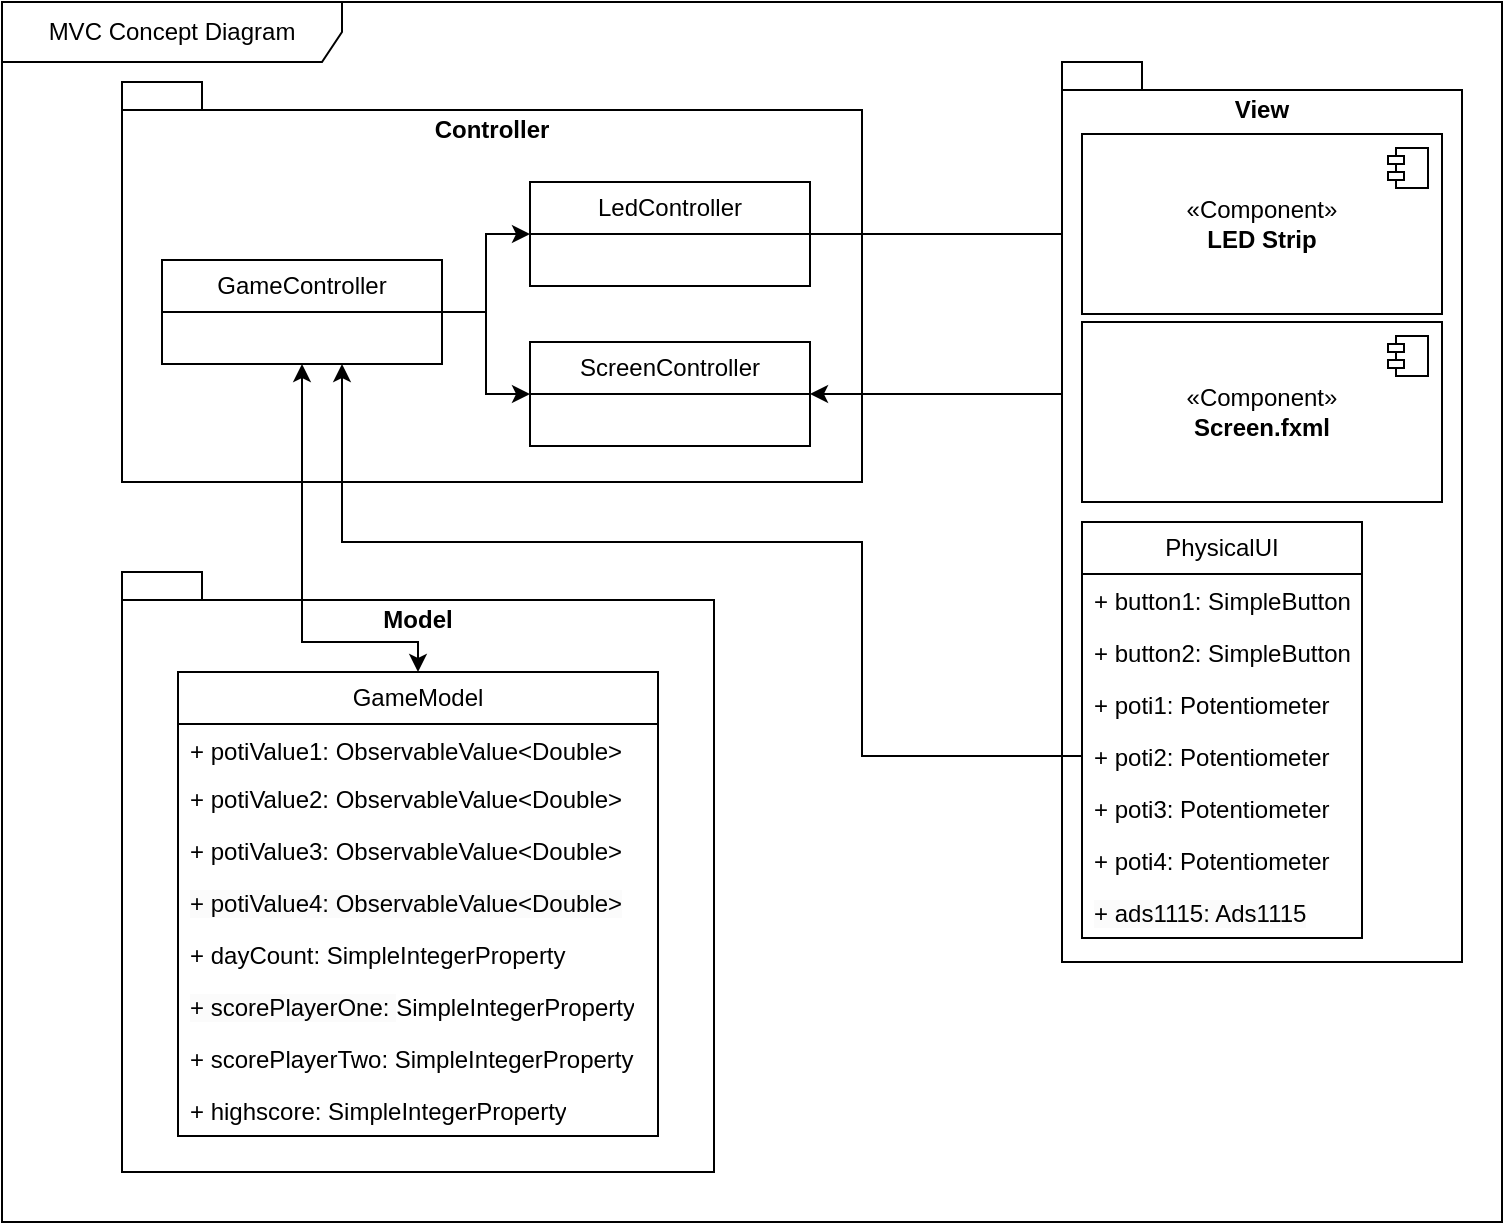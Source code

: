 <mxfile version="21.2.9" type="device">
  <diagram name="Seite-1" id="fOvd30tu-fD82u0pa9Tr">
    <mxGraphModel dx="1134" dy="686" grid="1" gridSize="10" guides="1" tooltips="1" connect="1" arrows="1" fold="1" page="1" pageScale="1" pageWidth="827" pageHeight="1169" math="0" shadow="0">
      <root>
        <mxCell id="0" />
        <mxCell id="1" parent="0" />
        <mxCell id="yz-FOdDoa7HWPcbYia1s-1" value="MVC Concept Diagram" style="shape=umlFrame;whiteSpace=wrap;html=1;pointerEvents=0;width=170;height=30;" vertex="1" parent="1">
          <mxGeometry x="10" width="750" height="610" as="geometry" />
        </mxCell>
        <mxCell id="yz-FOdDoa7HWPcbYia1s-2" value="Controller" style="shape=folder;fontStyle=1;spacingTop=10;tabWidth=40;tabHeight=14;tabPosition=left;html=1;whiteSpace=wrap;flipH=0;align=center;verticalAlign=top;" vertex="1" parent="1">
          <mxGeometry x="70" y="40" width="370" height="200" as="geometry" />
        </mxCell>
        <mxCell id="yz-FOdDoa7HWPcbYia1s-6" value="LedController" style="swimlane;fontStyle=0;childLayout=stackLayout;horizontal=1;startSize=26;fillColor=none;horizontalStack=0;resizeParent=1;resizeParentMax=0;resizeLast=0;collapsible=1;marginBottom=0;whiteSpace=wrap;html=1;" vertex="1" parent="1">
          <mxGeometry x="274" y="90" width="140" height="52" as="geometry" />
        </mxCell>
        <mxCell id="yz-FOdDoa7HWPcbYia1s-10" value="ScreenController" style="swimlane;fontStyle=0;childLayout=stackLayout;horizontal=1;startSize=26;fillColor=none;horizontalStack=0;resizeParent=1;resizeParentMax=0;resizeLast=0;collapsible=1;marginBottom=0;whiteSpace=wrap;html=1;" vertex="1" parent="1">
          <mxGeometry x="274" y="170" width="140" height="52" as="geometry" />
        </mxCell>
        <mxCell id="yz-FOdDoa7HWPcbYia1s-42" style="edgeStyle=orthogonalEdgeStyle;rounded=0;orthogonalLoop=1;jettySize=auto;html=1;entryX=0;entryY=0.5;entryDx=0;entryDy=0;" edge="1" parent="1" source="yz-FOdDoa7HWPcbYia1s-11" target="yz-FOdDoa7HWPcbYia1s-10">
          <mxGeometry relative="1" as="geometry" />
        </mxCell>
        <mxCell id="yz-FOdDoa7HWPcbYia1s-43" style="edgeStyle=orthogonalEdgeStyle;rounded=0;orthogonalLoop=1;jettySize=auto;html=1;entryX=0;entryY=0.5;entryDx=0;entryDy=0;" edge="1" parent="1" source="yz-FOdDoa7HWPcbYia1s-11" target="yz-FOdDoa7HWPcbYia1s-6">
          <mxGeometry relative="1" as="geometry" />
        </mxCell>
        <mxCell id="yz-FOdDoa7HWPcbYia1s-11" value="GameController" style="swimlane;fontStyle=0;childLayout=stackLayout;horizontal=1;startSize=26;fillColor=none;horizontalStack=0;resizeParent=1;resizeParentMax=0;resizeLast=0;collapsible=1;marginBottom=0;whiteSpace=wrap;html=1;" vertex="1" parent="1">
          <mxGeometry x="90" y="129" width="140" height="52" as="geometry" />
        </mxCell>
        <mxCell id="yz-FOdDoa7HWPcbYia1s-36" value="" style="group" vertex="1" connectable="0" parent="1">
          <mxGeometry x="70" y="285" width="296" height="300" as="geometry" />
        </mxCell>
        <mxCell id="yz-FOdDoa7HWPcbYia1s-3" value="Model" style="shape=folder;fontStyle=1;spacingTop=10;tabWidth=40;tabHeight=14;tabPosition=left;html=1;whiteSpace=wrap;verticalAlign=top;" vertex="1" parent="yz-FOdDoa7HWPcbYia1s-36">
          <mxGeometry width="296" height="300" as="geometry" />
        </mxCell>
        <mxCell id="yz-FOdDoa7HWPcbYia1s-26" value="GameModel" style="swimlane;fontStyle=0;childLayout=stackLayout;horizontal=1;startSize=26;fillColor=none;horizontalStack=0;resizeParent=1;resizeParentMax=0;resizeLast=0;collapsible=1;marginBottom=0;whiteSpace=wrap;html=1;" vertex="1" parent="yz-FOdDoa7HWPcbYia1s-36">
          <mxGeometry x="28" y="50" width="240" height="232" as="geometry">
            <mxRectangle x="90" y="400" width="110" height="30" as="alternateBounds" />
          </mxGeometry>
        </mxCell>
        <mxCell id="yz-FOdDoa7HWPcbYia1s-27" value="+ potiValue1: ObservableValue&amp;lt;Double&amp;gt;" style="text;strokeColor=none;fillColor=none;align=left;verticalAlign=top;spacingLeft=4;spacingRight=4;overflow=hidden;rotatable=0;points=[[0,0.5],[1,0.5]];portConstraint=eastwest;whiteSpace=wrap;html=1;" vertex="1" parent="yz-FOdDoa7HWPcbYia1s-26">
          <mxGeometry y="26" width="240" height="24" as="geometry" />
        </mxCell>
        <mxCell id="yz-FOdDoa7HWPcbYia1s-28" value="+ potiValue2: ObservableValue&amp;lt;Double&amp;gt;" style="text;strokeColor=none;fillColor=none;align=left;verticalAlign=top;spacingLeft=4;spacingRight=4;overflow=hidden;rotatable=0;points=[[0,0.5],[1,0.5]];portConstraint=eastwest;whiteSpace=wrap;html=1;" vertex="1" parent="yz-FOdDoa7HWPcbYia1s-26">
          <mxGeometry y="50" width="240" height="26" as="geometry" />
        </mxCell>
        <mxCell id="yz-FOdDoa7HWPcbYia1s-29" value="+ potiValue3: ObservableValue&amp;lt;Double&amp;gt;" style="text;strokeColor=none;fillColor=none;align=left;verticalAlign=top;spacingLeft=4;spacingRight=4;overflow=hidden;rotatable=0;points=[[0,0.5],[1,0.5]];portConstraint=eastwest;whiteSpace=wrap;html=1;" vertex="1" parent="yz-FOdDoa7HWPcbYia1s-26">
          <mxGeometry y="76" width="240" height="26" as="geometry" />
        </mxCell>
        <mxCell id="yz-FOdDoa7HWPcbYia1s-30" value="&lt;span style=&quot;color: rgb(0, 0, 0); font-family: Helvetica; font-size: 12px; font-style: normal; font-variant-ligatures: normal; font-variant-caps: normal; font-weight: 400; letter-spacing: normal; orphans: 2; text-align: left; text-indent: 0px; text-transform: none; widows: 2; word-spacing: 0px; -webkit-text-stroke-width: 0px; background-color: rgb(251, 251, 251); text-decoration-thickness: initial; text-decoration-style: initial; text-decoration-color: initial; float: none; display: inline !important;&quot;&gt;+ potiValue4: ObservableValue&amp;lt;Double&amp;gt;&lt;/span&gt;" style="text;strokeColor=none;fillColor=none;align=left;verticalAlign=top;spacingLeft=4;spacingRight=4;overflow=hidden;rotatable=0;points=[[0,0.5],[1,0.5]];portConstraint=eastwest;whiteSpace=wrap;html=1;" vertex="1" parent="yz-FOdDoa7HWPcbYia1s-26">
          <mxGeometry y="102" width="240" height="26" as="geometry" />
        </mxCell>
        <mxCell id="yz-FOdDoa7HWPcbYia1s-31" value="+ dayCount: SimpleIntegerProperty" style="text;strokeColor=none;fillColor=none;align=left;verticalAlign=top;spacingLeft=4;spacingRight=4;overflow=hidden;rotatable=0;points=[[0,0.5],[1,0.5]];portConstraint=eastwest;whiteSpace=wrap;html=1;" vertex="1" parent="yz-FOdDoa7HWPcbYia1s-26">
          <mxGeometry y="128" width="240" height="26" as="geometry" />
        </mxCell>
        <mxCell id="yz-FOdDoa7HWPcbYia1s-32" value="&lt;span style=&quot;color: rgb(0, 0, 0); font-family: Helvetica; font-size: 12px; font-style: normal; font-variant-ligatures: normal; font-variant-caps: normal; font-weight: 400; letter-spacing: normal; orphans: 2; text-align: left; text-indent: 0px; text-transform: none; widows: 2; word-spacing: 0px; -webkit-text-stroke-width: 0px; background-color: rgb(251, 251, 251); text-decoration-thickness: initial; text-decoration-style: initial; text-decoration-color: initial; float: none; display: inline !important;&quot;&gt;+&amp;nbsp;scorePlayerOne:&amp;nbsp;&lt;/span&gt;SimpleIntegerProperty" style="text;strokeColor=none;fillColor=none;align=left;verticalAlign=top;spacingLeft=4;spacingRight=4;overflow=hidden;rotatable=0;points=[[0,0.5],[1,0.5]];portConstraint=eastwest;whiteSpace=wrap;html=1;" vertex="1" parent="yz-FOdDoa7HWPcbYia1s-26">
          <mxGeometry y="154" width="240" height="26" as="geometry" />
        </mxCell>
        <mxCell id="yz-FOdDoa7HWPcbYia1s-33" value="+&amp;nbsp;scorePlayerTwo:&amp;nbsp;SimpleIntegerProperty" style="text;strokeColor=none;fillColor=none;align=left;verticalAlign=top;spacingLeft=4;spacingRight=4;overflow=hidden;rotatable=0;points=[[0,0.5],[1,0.5]];portConstraint=eastwest;whiteSpace=wrap;html=1;" vertex="1" parent="yz-FOdDoa7HWPcbYia1s-26">
          <mxGeometry y="180" width="240" height="26" as="geometry" />
        </mxCell>
        <mxCell id="yz-FOdDoa7HWPcbYia1s-34" value="+&amp;nbsp;highscore:&amp;nbsp;SimpleIntegerProperty" style="text;strokeColor=none;fillColor=none;align=left;verticalAlign=top;spacingLeft=4;spacingRight=4;overflow=hidden;rotatable=0;points=[[0,0.5],[1,0.5]];portConstraint=eastwest;whiteSpace=wrap;html=1;" vertex="1" parent="yz-FOdDoa7HWPcbYia1s-26">
          <mxGeometry y="206" width="240" height="26" as="geometry" />
        </mxCell>
        <mxCell id="yz-FOdDoa7HWPcbYia1s-39" style="edgeStyle=orthogonalEdgeStyle;rounded=0;orthogonalLoop=1;jettySize=auto;html=1;entryX=1;entryY=0.5;entryDx=0;entryDy=0;startArrow=classic;startFill=1;" edge="1" parent="1" source="yz-FOdDoa7HWPcbYia1s-20" target="yz-FOdDoa7HWPcbYia1s-10">
          <mxGeometry relative="1" as="geometry">
            <Array as="points">
              <mxPoint x="510" y="196" />
              <mxPoint x="510" y="196" />
            </Array>
          </mxGeometry>
        </mxCell>
        <mxCell id="yz-FOdDoa7HWPcbYia1s-40" style="edgeStyle=orthogonalEdgeStyle;rounded=0;orthogonalLoop=1;jettySize=auto;html=1;" edge="1" parent="1" source="yz-FOdDoa7HWPcbYia1s-6" target="yz-FOdDoa7HWPcbYia1s-18">
          <mxGeometry relative="1" as="geometry">
            <Array as="points">
              <mxPoint x="510" y="116" />
              <mxPoint x="510" y="116" />
            </Array>
          </mxGeometry>
        </mxCell>
        <mxCell id="yz-FOdDoa7HWPcbYia1s-44" style="edgeStyle=orthogonalEdgeStyle;rounded=0;orthogonalLoop=1;jettySize=auto;html=1;entryX=0.5;entryY=0;entryDx=0;entryDy=0;startArrow=classic;startFill=1;" edge="1" parent="1" source="yz-FOdDoa7HWPcbYia1s-11" target="yz-FOdDoa7HWPcbYia1s-26">
          <mxGeometry relative="1" as="geometry">
            <Array as="points">
              <mxPoint x="160" y="320" />
              <mxPoint x="218" y="320" />
            </Array>
          </mxGeometry>
        </mxCell>
        <mxCell id="yz-FOdDoa7HWPcbYia1s-4" value="View" style="shape=folder;fontStyle=1;spacingTop=10;tabWidth=40;tabHeight=14;tabPosition=left;html=1;whiteSpace=wrap;verticalAlign=top;" vertex="1" parent="1">
          <mxGeometry x="540" y="30" width="200" height="450" as="geometry" />
        </mxCell>
        <mxCell id="yz-FOdDoa7HWPcbYia1s-18" value="«Component»&lt;br&gt;&lt;b&gt;LED Strip&lt;/b&gt;" style="html=1;dropTarget=0;whiteSpace=wrap;" vertex="1" parent="1">
          <mxGeometry x="550" y="66" width="180" height="90" as="geometry" />
        </mxCell>
        <mxCell id="yz-FOdDoa7HWPcbYia1s-19" value="" style="shape=module;jettyWidth=8;jettyHeight=4;" vertex="1" parent="yz-FOdDoa7HWPcbYia1s-18">
          <mxGeometry x="1" width="20" height="20" relative="1" as="geometry">
            <mxPoint x="-27" y="7" as="offset" />
          </mxGeometry>
        </mxCell>
        <mxCell id="yz-FOdDoa7HWPcbYia1s-20" value="«Component»&lt;br&gt;&lt;b&gt;Screen.fxml&lt;/b&gt;" style="html=1;dropTarget=0;whiteSpace=wrap;" vertex="1" parent="1">
          <mxGeometry x="550" y="160" width="180" height="90" as="geometry" />
        </mxCell>
        <mxCell id="yz-FOdDoa7HWPcbYia1s-21" value="" style="shape=module;jettyWidth=8;jettyHeight=4;" vertex="1" parent="yz-FOdDoa7HWPcbYia1s-20">
          <mxGeometry x="1" width="20" height="20" relative="1" as="geometry">
            <mxPoint x="-27" y="7" as="offset" />
          </mxGeometry>
        </mxCell>
        <mxCell id="yz-FOdDoa7HWPcbYia1s-54" value="PhysicalUI" style="swimlane;fontStyle=0;childLayout=stackLayout;horizontal=1;startSize=26;fillColor=none;horizontalStack=0;resizeParent=1;resizeParentMax=0;resizeLast=0;collapsible=1;marginBottom=0;whiteSpace=wrap;html=1;" vertex="1" parent="1">
          <mxGeometry x="550" y="260" width="140" height="208" as="geometry" />
        </mxCell>
        <mxCell id="yz-FOdDoa7HWPcbYia1s-55" value="+ button1: SimpleButton" style="text;strokeColor=none;fillColor=none;align=left;verticalAlign=top;spacingLeft=4;spacingRight=4;overflow=hidden;rotatable=0;points=[[0,0.5],[1,0.5]];portConstraint=eastwest;whiteSpace=wrap;html=1;" vertex="1" parent="yz-FOdDoa7HWPcbYia1s-54">
          <mxGeometry y="26" width="140" height="26" as="geometry" />
        </mxCell>
        <mxCell id="yz-FOdDoa7HWPcbYia1s-56" value="+ button2: SimpleButton" style="text;strokeColor=none;fillColor=none;align=left;verticalAlign=top;spacingLeft=4;spacingRight=4;overflow=hidden;rotatable=0;points=[[0,0.5],[1,0.5]];portConstraint=eastwest;whiteSpace=wrap;html=1;" vertex="1" parent="yz-FOdDoa7HWPcbYia1s-54">
          <mxGeometry y="52" width="140" height="26" as="geometry" />
        </mxCell>
        <mxCell id="yz-FOdDoa7HWPcbYia1s-57" value="+ poti1: Potentiometer" style="text;strokeColor=none;fillColor=none;align=left;verticalAlign=top;spacingLeft=4;spacingRight=4;overflow=hidden;rotatable=0;points=[[0,0.5],[1,0.5]];portConstraint=eastwest;whiteSpace=wrap;html=1;" vertex="1" parent="yz-FOdDoa7HWPcbYia1s-54">
          <mxGeometry y="78" width="140" height="26" as="geometry" />
        </mxCell>
        <mxCell id="yz-FOdDoa7HWPcbYia1s-61" value="+ poti2: Potentiometer" style="text;strokeColor=none;fillColor=none;align=left;verticalAlign=top;spacingLeft=4;spacingRight=4;overflow=hidden;rotatable=0;points=[[0,0.5],[1,0.5]];portConstraint=eastwest;whiteSpace=wrap;html=1;" vertex="1" parent="yz-FOdDoa7HWPcbYia1s-54">
          <mxGeometry y="104" width="140" height="26" as="geometry" />
        </mxCell>
        <mxCell id="yz-FOdDoa7HWPcbYia1s-60" value="+ poti3: Potentiometer" style="text;strokeColor=none;fillColor=none;align=left;verticalAlign=top;spacingLeft=4;spacingRight=4;overflow=hidden;rotatable=0;points=[[0,0.5],[1,0.5]];portConstraint=eastwest;whiteSpace=wrap;html=1;" vertex="1" parent="yz-FOdDoa7HWPcbYia1s-54">
          <mxGeometry y="130" width="140" height="26" as="geometry" />
        </mxCell>
        <mxCell id="yz-FOdDoa7HWPcbYia1s-59" value="+ poti4: Potentiometer" style="text;strokeColor=none;fillColor=none;align=left;verticalAlign=top;spacingLeft=4;spacingRight=4;overflow=hidden;rotatable=0;points=[[0,0.5],[1,0.5]];portConstraint=eastwest;whiteSpace=wrap;html=1;" vertex="1" parent="yz-FOdDoa7HWPcbYia1s-54">
          <mxGeometry y="156" width="140" height="26" as="geometry" />
        </mxCell>
        <mxCell id="yz-FOdDoa7HWPcbYia1s-58" value="&lt;span style=&quot;color: rgb(0, 0, 0); font-family: Helvetica; font-size: 12px; font-style: normal; font-variant-ligatures: normal; font-variant-caps: normal; font-weight: 400; letter-spacing: normal; orphans: 2; text-align: left; text-indent: 0px; text-transform: none; widows: 2; word-spacing: 0px; -webkit-text-stroke-width: 0px; background-color: rgb(251, 251, 251); text-decoration-thickness: initial; text-decoration-style: initial; text-decoration-color: initial; float: none; display: inline !important;&quot;&gt;+ ads1115: Ads1115&lt;/span&gt;" style="text;strokeColor=none;fillColor=none;align=left;verticalAlign=top;spacingLeft=4;spacingRight=4;overflow=hidden;rotatable=0;points=[[0,0.5],[1,0.5]];portConstraint=eastwest;whiteSpace=wrap;html=1;" vertex="1" parent="yz-FOdDoa7HWPcbYia1s-54">
          <mxGeometry y="182" width="140" height="26" as="geometry" />
        </mxCell>
        <mxCell id="yz-FOdDoa7HWPcbYia1s-62" style="edgeStyle=orthogonalEdgeStyle;rounded=0;orthogonalLoop=1;jettySize=auto;html=1;entryX=0;entryY=0.5;entryDx=0;entryDy=0;startArrow=classic;startFill=1;endArrow=none;endFill=0;" edge="1" parent="1" source="yz-FOdDoa7HWPcbYia1s-11" target="yz-FOdDoa7HWPcbYia1s-61">
          <mxGeometry relative="1" as="geometry">
            <Array as="points">
              <mxPoint x="180" y="270" />
              <mxPoint x="440" y="270" />
              <mxPoint x="440" y="377" />
            </Array>
          </mxGeometry>
        </mxCell>
      </root>
    </mxGraphModel>
  </diagram>
</mxfile>
